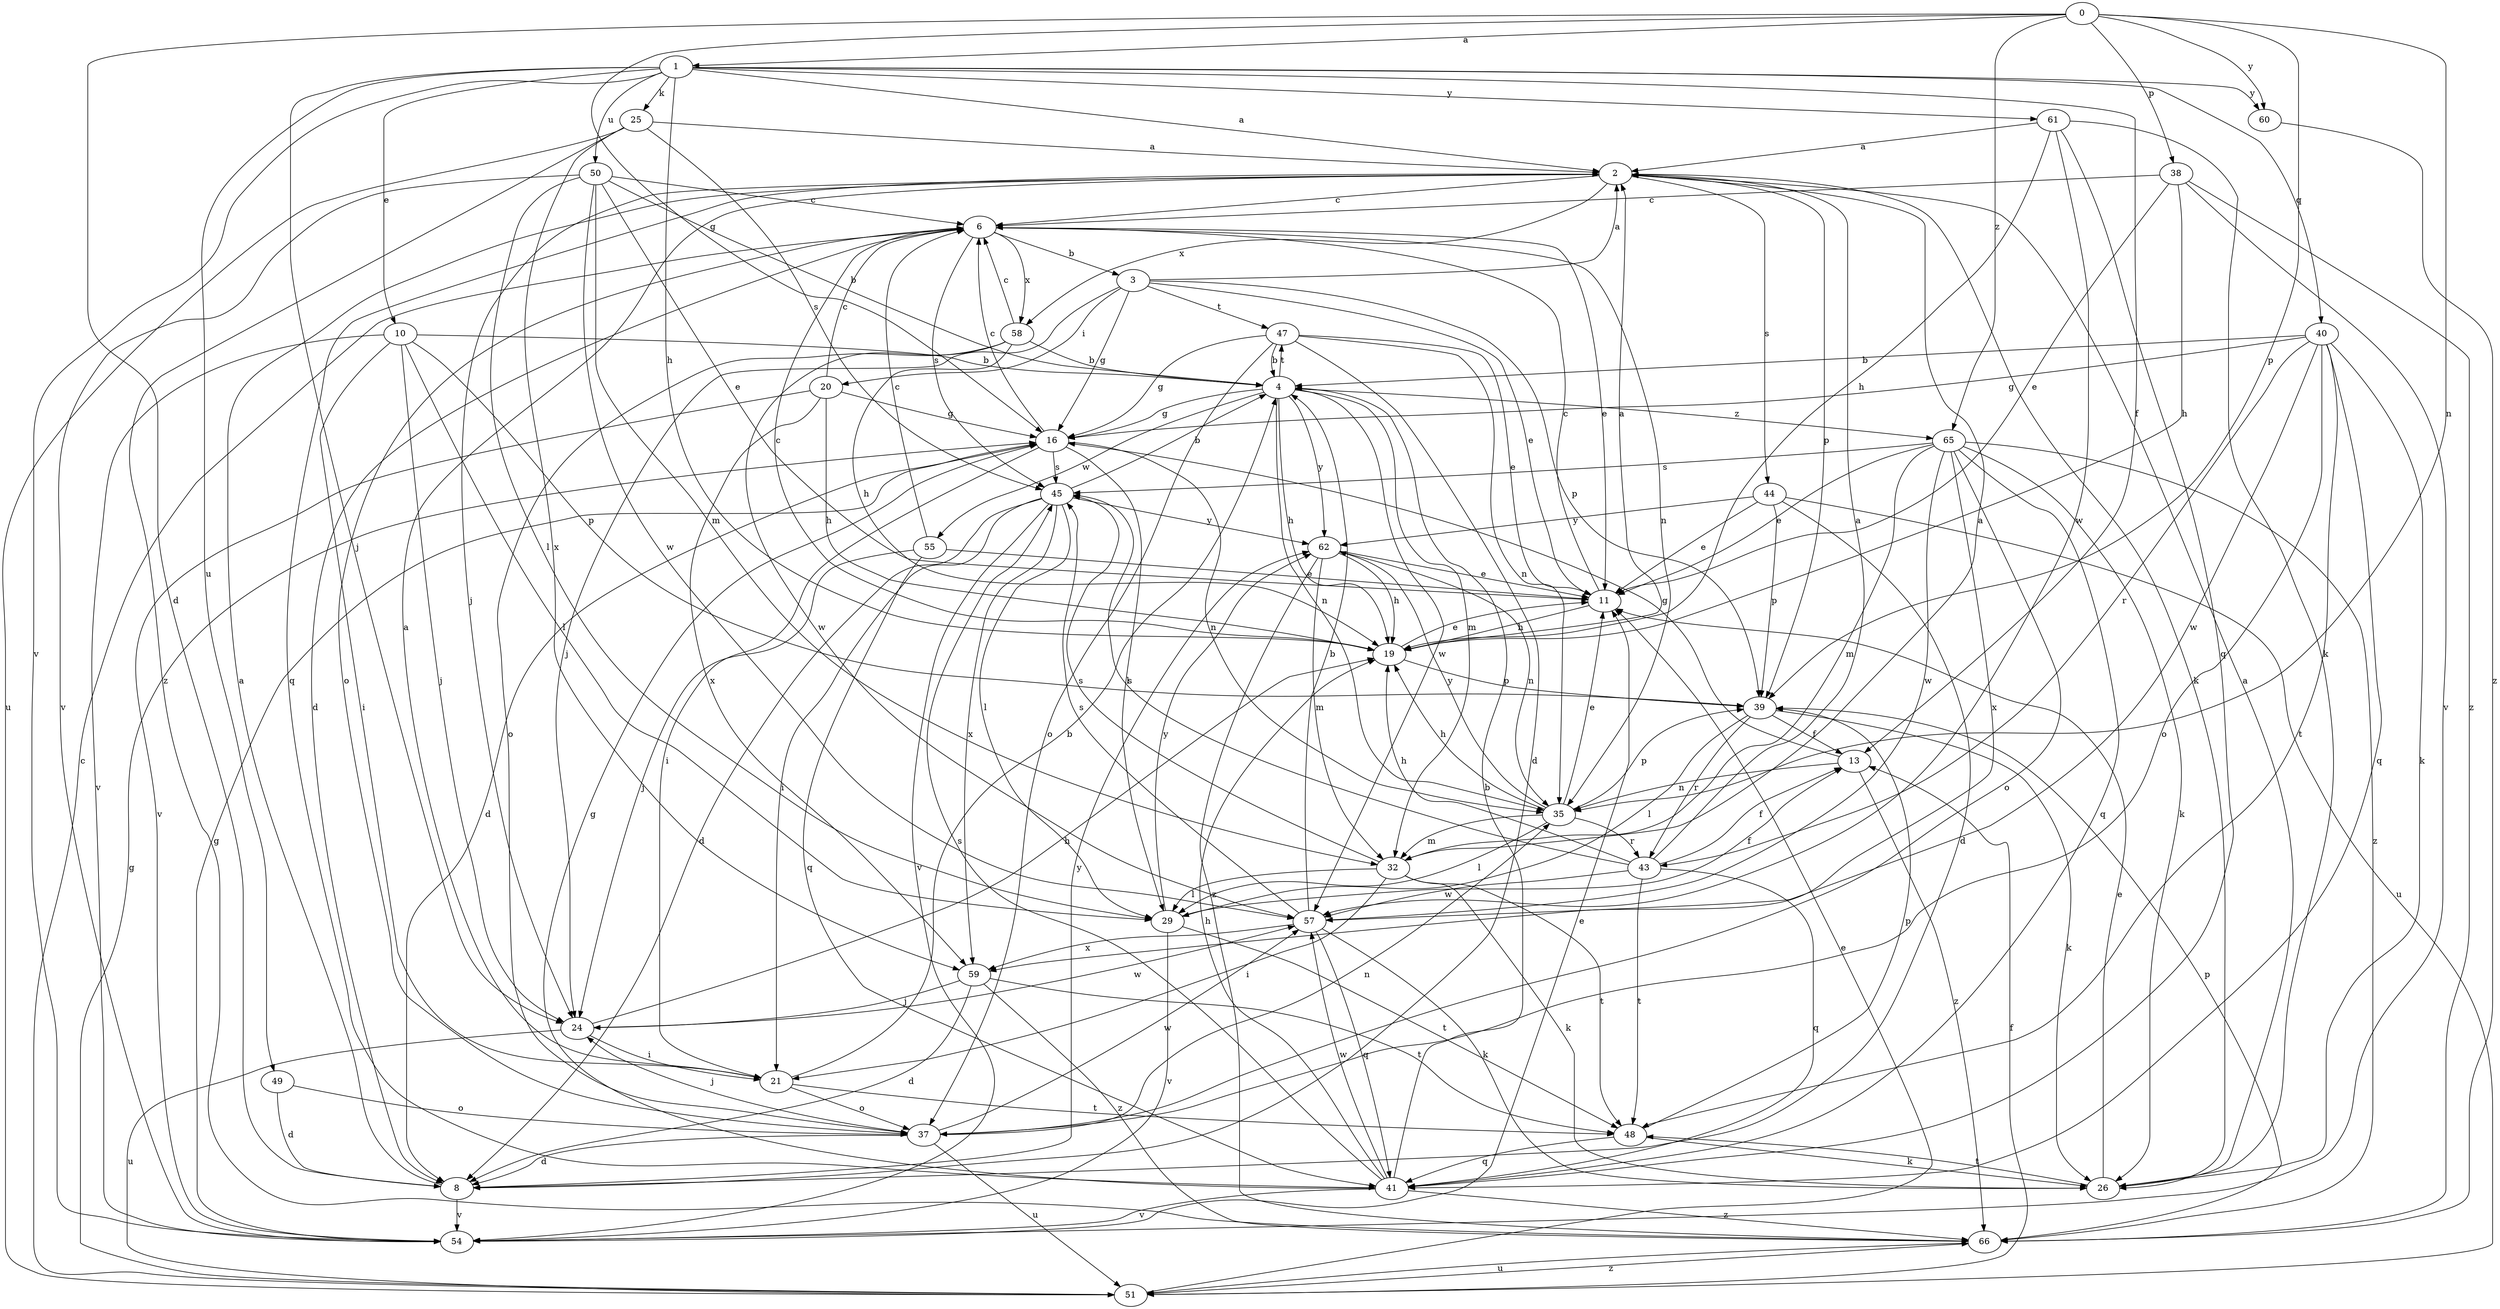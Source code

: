 strict digraph  {
0;
1;
2;
3;
4;
6;
8;
10;
11;
13;
16;
19;
20;
21;
24;
25;
26;
29;
32;
35;
37;
38;
39;
40;
41;
43;
44;
45;
47;
48;
49;
50;
51;
54;
55;
57;
58;
59;
60;
61;
62;
65;
66;
0 -> 1  [label=a];
0 -> 8  [label=d];
0 -> 16  [label=g];
0 -> 35  [label=n];
0 -> 38  [label=p];
0 -> 39  [label=p];
0 -> 60  [label=y];
0 -> 65  [label=z];
1 -> 2  [label=a];
1 -> 10  [label=e];
1 -> 13  [label=f];
1 -> 19  [label=h];
1 -> 24  [label=j];
1 -> 25  [label=k];
1 -> 40  [label=q];
1 -> 49  [label=u];
1 -> 50  [label=u];
1 -> 54  [label=v];
1 -> 60  [label=y];
1 -> 61  [label=y];
2 -> 6  [label=c];
2 -> 24  [label=j];
2 -> 26  [label=k];
2 -> 39  [label=p];
2 -> 41  [label=q];
2 -> 44  [label=s];
2 -> 58  [label=x];
3 -> 2  [label=a];
3 -> 11  [label=e];
3 -> 16  [label=g];
3 -> 20  [label=i];
3 -> 24  [label=j];
3 -> 39  [label=p];
3 -> 47  [label=t];
4 -> 16  [label=g];
4 -> 19  [label=h];
4 -> 32  [label=m];
4 -> 35  [label=n];
4 -> 47  [label=t];
4 -> 55  [label=w];
4 -> 57  [label=w];
4 -> 62  [label=y];
4 -> 65  [label=z];
6 -> 3  [label=b];
6 -> 8  [label=d];
6 -> 11  [label=e];
6 -> 35  [label=n];
6 -> 37  [label=o];
6 -> 45  [label=s];
6 -> 58  [label=x];
8 -> 2  [label=a];
8 -> 54  [label=v];
8 -> 62  [label=y];
10 -> 4  [label=b];
10 -> 21  [label=i];
10 -> 24  [label=j];
10 -> 29  [label=l];
10 -> 39  [label=p];
10 -> 54  [label=v];
11 -> 6  [label=c];
11 -> 19  [label=h];
13 -> 16  [label=g];
13 -> 35  [label=n];
13 -> 66  [label=z];
16 -> 6  [label=c];
16 -> 8  [label=d];
16 -> 21  [label=i];
16 -> 29  [label=l];
16 -> 35  [label=n];
16 -> 45  [label=s];
19 -> 2  [label=a];
19 -> 6  [label=c];
19 -> 11  [label=e];
19 -> 39  [label=p];
20 -> 6  [label=c];
20 -> 16  [label=g];
20 -> 19  [label=h];
20 -> 54  [label=v];
20 -> 59  [label=x];
21 -> 2  [label=a];
21 -> 4  [label=b];
21 -> 37  [label=o];
21 -> 48  [label=t];
24 -> 19  [label=h];
24 -> 21  [label=i];
24 -> 51  [label=u];
24 -> 57  [label=w];
25 -> 2  [label=a];
25 -> 45  [label=s];
25 -> 51  [label=u];
25 -> 59  [label=x];
25 -> 66  [label=z];
26 -> 2  [label=a];
26 -> 11  [label=e];
26 -> 48  [label=t];
29 -> 13  [label=f];
29 -> 48  [label=t];
29 -> 54  [label=v];
29 -> 62  [label=y];
32 -> 2  [label=a];
32 -> 21  [label=i];
32 -> 26  [label=k];
32 -> 29  [label=l];
32 -> 45  [label=s];
32 -> 48  [label=t];
35 -> 11  [label=e];
35 -> 19  [label=h];
35 -> 29  [label=l];
35 -> 32  [label=m];
35 -> 39  [label=p];
35 -> 43  [label=r];
35 -> 62  [label=y];
37 -> 8  [label=d];
37 -> 24  [label=j];
37 -> 35  [label=n];
37 -> 51  [label=u];
37 -> 57  [label=w];
38 -> 6  [label=c];
38 -> 11  [label=e];
38 -> 19  [label=h];
38 -> 54  [label=v];
38 -> 66  [label=z];
39 -> 13  [label=f];
39 -> 26  [label=k];
39 -> 29  [label=l];
39 -> 43  [label=r];
40 -> 4  [label=b];
40 -> 16  [label=g];
40 -> 26  [label=k];
40 -> 37  [label=o];
40 -> 41  [label=q];
40 -> 43  [label=r];
40 -> 48  [label=t];
40 -> 57  [label=w];
41 -> 4  [label=b];
41 -> 16  [label=g];
41 -> 19  [label=h];
41 -> 45  [label=s];
41 -> 54  [label=v];
41 -> 57  [label=w];
41 -> 66  [label=z];
43 -> 2  [label=a];
43 -> 13  [label=f];
43 -> 19  [label=h];
43 -> 41  [label=q];
43 -> 45  [label=s];
43 -> 48  [label=t];
43 -> 57  [label=w];
44 -> 8  [label=d];
44 -> 11  [label=e];
44 -> 39  [label=p];
44 -> 51  [label=u];
44 -> 62  [label=y];
45 -> 4  [label=b];
45 -> 8  [label=d];
45 -> 21  [label=i];
45 -> 29  [label=l];
45 -> 54  [label=v];
45 -> 59  [label=x];
45 -> 62  [label=y];
47 -> 4  [label=b];
47 -> 8  [label=d];
47 -> 11  [label=e];
47 -> 16  [label=g];
47 -> 35  [label=n];
47 -> 37  [label=o];
48 -> 26  [label=k];
48 -> 39  [label=p];
48 -> 41  [label=q];
49 -> 8  [label=d];
49 -> 37  [label=o];
50 -> 4  [label=b];
50 -> 6  [label=c];
50 -> 11  [label=e];
50 -> 29  [label=l];
50 -> 32  [label=m];
50 -> 54  [label=v];
50 -> 57  [label=w];
51 -> 6  [label=c];
51 -> 11  [label=e];
51 -> 13  [label=f];
51 -> 16  [label=g];
51 -> 66  [label=z];
54 -> 11  [label=e];
54 -> 16  [label=g];
55 -> 6  [label=c];
55 -> 11  [label=e];
55 -> 24  [label=j];
55 -> 41  [label=q];
57 -> 4  [label=b];
57 -> 26  [label=k];
57 -> 41  [label=q];
57 -> 45  [label=s];
57 -> 59  [label=x];
58 -> 4  [label=b];
58 -> 6  [label=c];
58 -> 19  [label=h];
58 -> 37  [label=o];
58 -> 57  [label=w];
59 -> 8  [label=d];
59 -> 24  [label=j];
59 -> 48  [label=t];
59 -> 66  [label=z];
60 -> 66  [label=z];
61 -> 2  [label=a];
61 -> 19  [label=h];
61 -> 26  [label=k];
61 -> 41  [label=q];
61 -> 57  [label=w];
62 -> 11  [label=e];
62 -> 19  [label=h];
62 -> 32  [label=m];
62 -> 35  [label=n];
62 -> 66  [label=z];
65 -> 11  [label=e];
65 -> 26  [label=k];
65 -> 32  [label=m];
65 -> 37  [label=o];
65 -> 41  [label=q];
65 -> 45  [label=s];
65 -> 57  [label=w];
65 -> 59  [label=x];
65 -> 66  [label=z];
66 -> 39  [label=p];
66 -> 51  [label=u];
}
